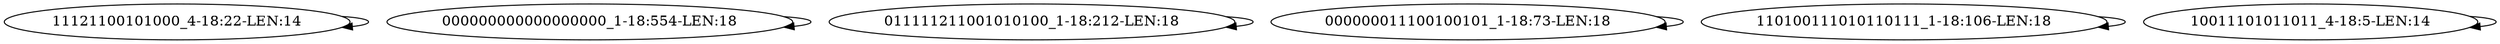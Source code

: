 digraph G {
    "11121100101000_4-18:22-LEN:14" -> "11121100101000_4-18:22-LEN:14";
    "000000000000000000_1-18:554-LEN:18" -> "000000000000000000_1-18:554-LEN:18";
    "011111211001010100_1-18:212-LEN:18" -> "011111211001010100_1-18:212-LEN:18";
    "000000011100100101_1-18:73-LEN:18" -> "000000011100100101_1-18:73-LEN:18";
    "110100111010110111_1-18:106-LEN:18" -> "110100111010110111_1-18:106-LEN:18";
    "10011101011011_4-18:5-LEN:14" -> "10011101011011_4-18:5-LEN:14";
}
